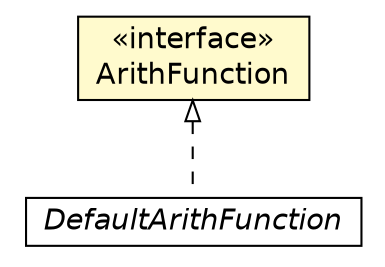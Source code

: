 #!/usr/local/bin/dot
#
# Class diagram 
# Generated by UMLGraph version 5.1 (http://www.umlgraph.org/)
#

digraph G {
	edge [fontname="Helvetica",fontsize=10,labelfontname="Helvetica",labelfontsize=10];
	node [fontname="Helvetica",fontsize=10,shape=plaintext];
	nodesep=0.25;
	ranksep=0.5;
	// jason.asSemantics.DefaultArithFunction
	c11902 [label=<<table title="jason.asSemantics.DefaultArithFunction" border="0" cellborder="1" cellspacing="0" cellpadding="2" port="p" href="./DefaultArithFunction.html">
		<tr><td><table border="0" cellspacing="0" cellpadding="1">
<tr><td align="center" balign="center"><font face="Helvetica-Oblique"> DefaultArithFunction </font></td></tr>
		</table></td></tr>
		</table>>, fontname="Helvetica", fontcolor="black", fontsize=14.0];
	// jason.asSemantics.ArithFunction
	c11906 [label=<<table title="jason.asSemantics.ArithFunction" border="0" cellborder="1" cellspacing="0" cellpadding="2" port="p" bgcolor="lemonChiffon" href="./ArithFunction.html">
		<tr><td><table border="0" cellspacing="0" cellpadding="1">
<tr><td align="center" balign="center"> &#171;interface&#187; </td></tr>
<tr><td align="center" balign="center"> ArithFunction </td></tr>
		</table></td></tr>
		</table>>, fontname="Helvetica", fontcolor="black", fontsize=14.0];
	//jason.asSemantics.DefaultArithFunction implements jason.asSemantics.ArithFunction
	c11906:p -> c11902:p [dir=back,arrowtail=empty,style=dashed];
}

